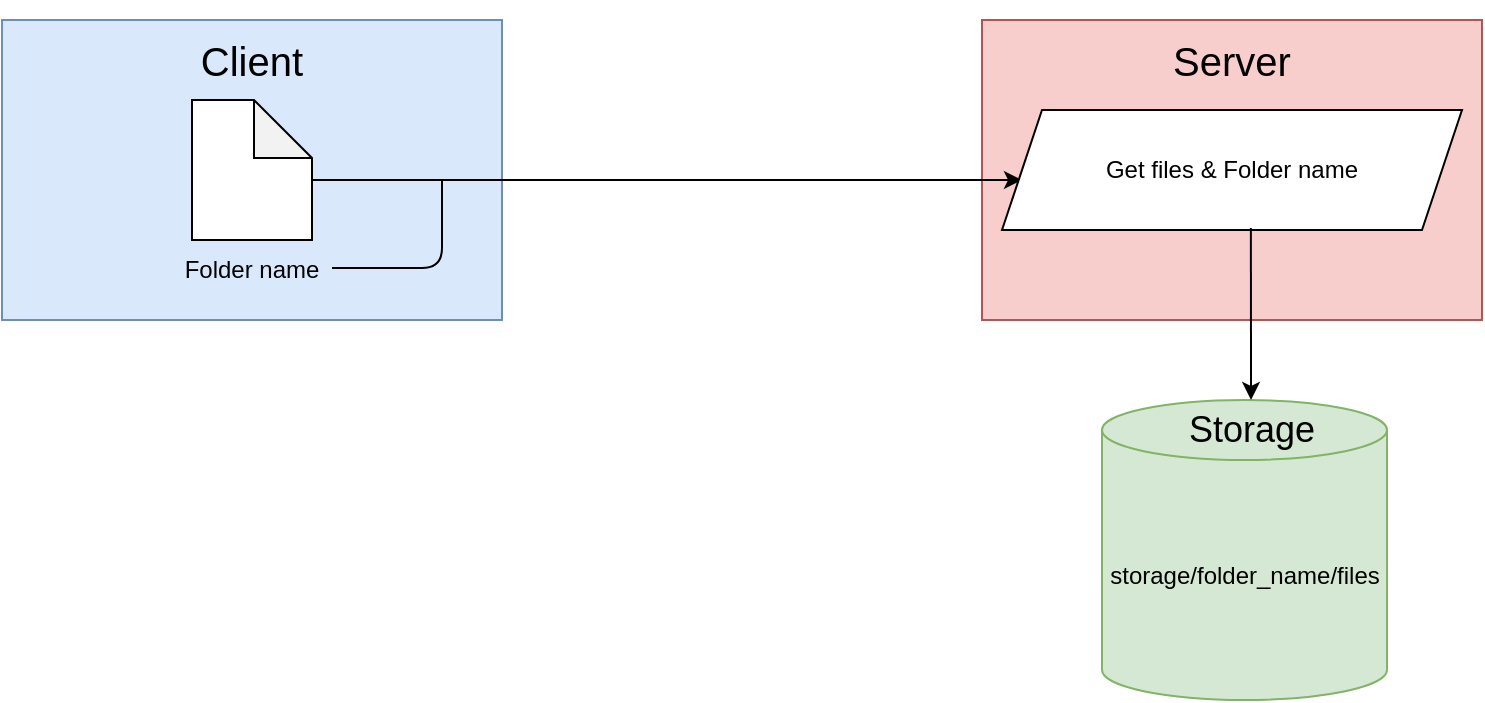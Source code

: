<mxfile>
    <diagram id="bWKxomjcw-wgucqNH5Oq" name="Page-1">
        <mxGraphModel dx="972" dy="636" grid="1" gridSize="10" guides="1" tooltips="1" connect="1" arrows="1" fold="1" page="1" pageScale="1" pageWidth="827" pageHeight="1169" math="0" shadow="0">
            <root>
                <mxCell id="0"/>
                <mxCell id="1" parent="0"/>
                <mxCell id="8" value="" style="whiteSpace=wrap;html=1;fillColor=#dae8fc;strokeColor=#6c8ebf;" vertex="1" parent="1">
                    <mxGeometry x="10" y="110" width="250" height="150" as="geometry"/>
                </mxCell>
                <mxCell id="9" value="&lt;font style=&quot;font-size: 20px;&quot;&gt;Client&lt;/font&gt;" style="text;strokeColor=none;align=center;fillColor=none;html=1;verticalAlign=middle;whiteSpace=wrap;rounded=0;" vertex="1" parent="1">
                    <mxGeometry x="60" y="100" width="150" height="60" as="geometry"/>
                </mxCell>
                <mxCell id="10" value="" style="whiteSpace=wrap;html=1;fillColor=#f8cecc;strokeColor=#b85450;" vertex="1" parent="1">
                    <mxGeometry x="500" y="110" width="250" height="150" as="geometry"/>
                </mxCell>
                <mxCell id="16" style="edgeStyle=none;html=1;" edge="1" parent="1">
                    <mxGeometry relative="1" as="geometry">
                        <mxPoint x="165" y="190" as="sourcePoint"/>
                        <mxPoint x="520" y="190" as="targetPoint"/>
                    </mxGeometry>
                </mxCell>
                <mxCell id="11" value="" style="shape=note;whiteSpace=wrap;html=1;backgroundOutline=1;darkOpacity=0.05;size=29;" vertex="1" parent="1">
                    <mxGeometry x="105" y="150" width="60" height="70" as="geometry"/>
                </mxCell>
                <mxCell id="12" value="Folder name" style="text;strokeColor=none;align=center;fillColor=none;html=1;verticalAlign=middle;whiteSpace=wrap;rounded=0;" vertex="1" parent="1">
                    <mxGeometry x="95" y="220" width="80" height="30" as="geometry"/>
                </mxCell>
                <mxCell id="13" value="&lt;font style=&quot;font-size: 20px;&quot;&gt;Server&lt;/font&gt;" style="text;strokeColor=none;align=center;fillColor=none;html=1;verticalAlign=middle;whiteSpace=wrap;rounded=0;" vertex="1" parent="1">
                    <mxGeometry x="550" y="100" width="150" height="60" as="geometry"/>
                </mxCell>
                <mxCell id="14" value="storage/folder_name/files" style="shape=cylinder3;whiteSpace=wrap;html=1;boundedLbl=1;backgroundOutline=1;size=15;fillColor=#d5e8d4;strokeColor=#82b366;" vertex="1" parent="1">
                    <mxGeometry x="560" y="300" width="142.5" height="150" as="geometry"/>
                </mxCell>
                <mxCell id="15" value="&lt;font style=&quot;font-size: 18px;&quot;&gt;Storage&lt;/font&gt;" style="text;strokeColor=none;align=center;fillColor=none;html=1;verticalAlign=middle;whiteSpace=wrap;rounded=0;" vertex="1" parent="1">
                    <mxGeometry x="560" y="280" width="150" height="70" as="geometry"/>
                </mxCell>
                <mxCell id="18" value="Get files &amp;amp; Folder name" style="shape=parallelogram;perimeter=parallelogramPerimeter;whiteSpace=wrap;html=1;fixedSize=1;" vertex="1" parent="1">
                    <mxGeometry x="510" y="155" width="230" height="60" as="geometry"/>
                </mxCell>
                <mxCell id="24" value="" style="endArrow=none;html=1;" edge="1" parent="1">
                    <mxGeometry width="50" height="50" relative="1" as="geometry">
                        <mxPoint x="175" y="234.029" as="sourcePoint"/>
                        <mxPoint x="230" y="190" as="targetPoint"/>
                        <Array as="points">
                            <mxPoint x="230" y="234"/>
                        </Array>
                    </mxGeometry>
                </mxCell>
                <mxCell id="26" value="" style="endArrow=classic;html=1;exitX=0.541;exitY=0.983;exitDx=0;exitDy=0;exitPerimeter=0;" edge="1" parent="1" source="18">
                    <mxGeometry width="50" height="50" relative="1" as="geometry">
                        <mxPoint x="635" y="220" as="sourcePoint"/>
                        <mxPoint x="634.52" y="300" as="targetPoint"/>
                    </mxGeometry>
                </mxCell>
            </root>
        </mxGraphModel>
    </diagram>
</mxfile>